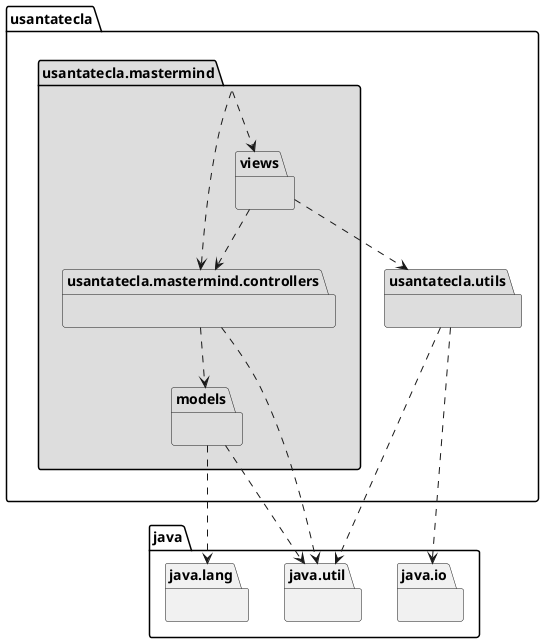 @startuml arquitectura
package usantatecla.mastermind #DDDDDD { }

package usantatecla.mastermind.controllers #DDDDDD { }
usantatecla.mastermind.controllers .down.> usantatecla.mastermind.models
usantatecla.mastermind  .down.> usantatecla.mastermind.views
usantatecla.mastermind  .down.> usantatecla.mastermind.controllers

package usantatecla.mastermind.models #DDDDDD { }
package java.util{ }
usantatecla.mastermind.models .down.> java.util

package usantatecla.utils #DDDDDD { }
package java.lang { }
package java.io{ }
usantatecla.utils .down.> java.io
usantatecla.utils .down.> java.util

package usantatecla.mastermind.views #DDDDDD { }
usantatecla.mastermind.views .down.> usantatecla.mastermind.controllers

usantatecla.mastermind.views .down.> usantatecla.utils

usantatecla.mastermind.controllers .down.> java.util
usantatecla.mastermind.models .down.> java.lang
@enduml
